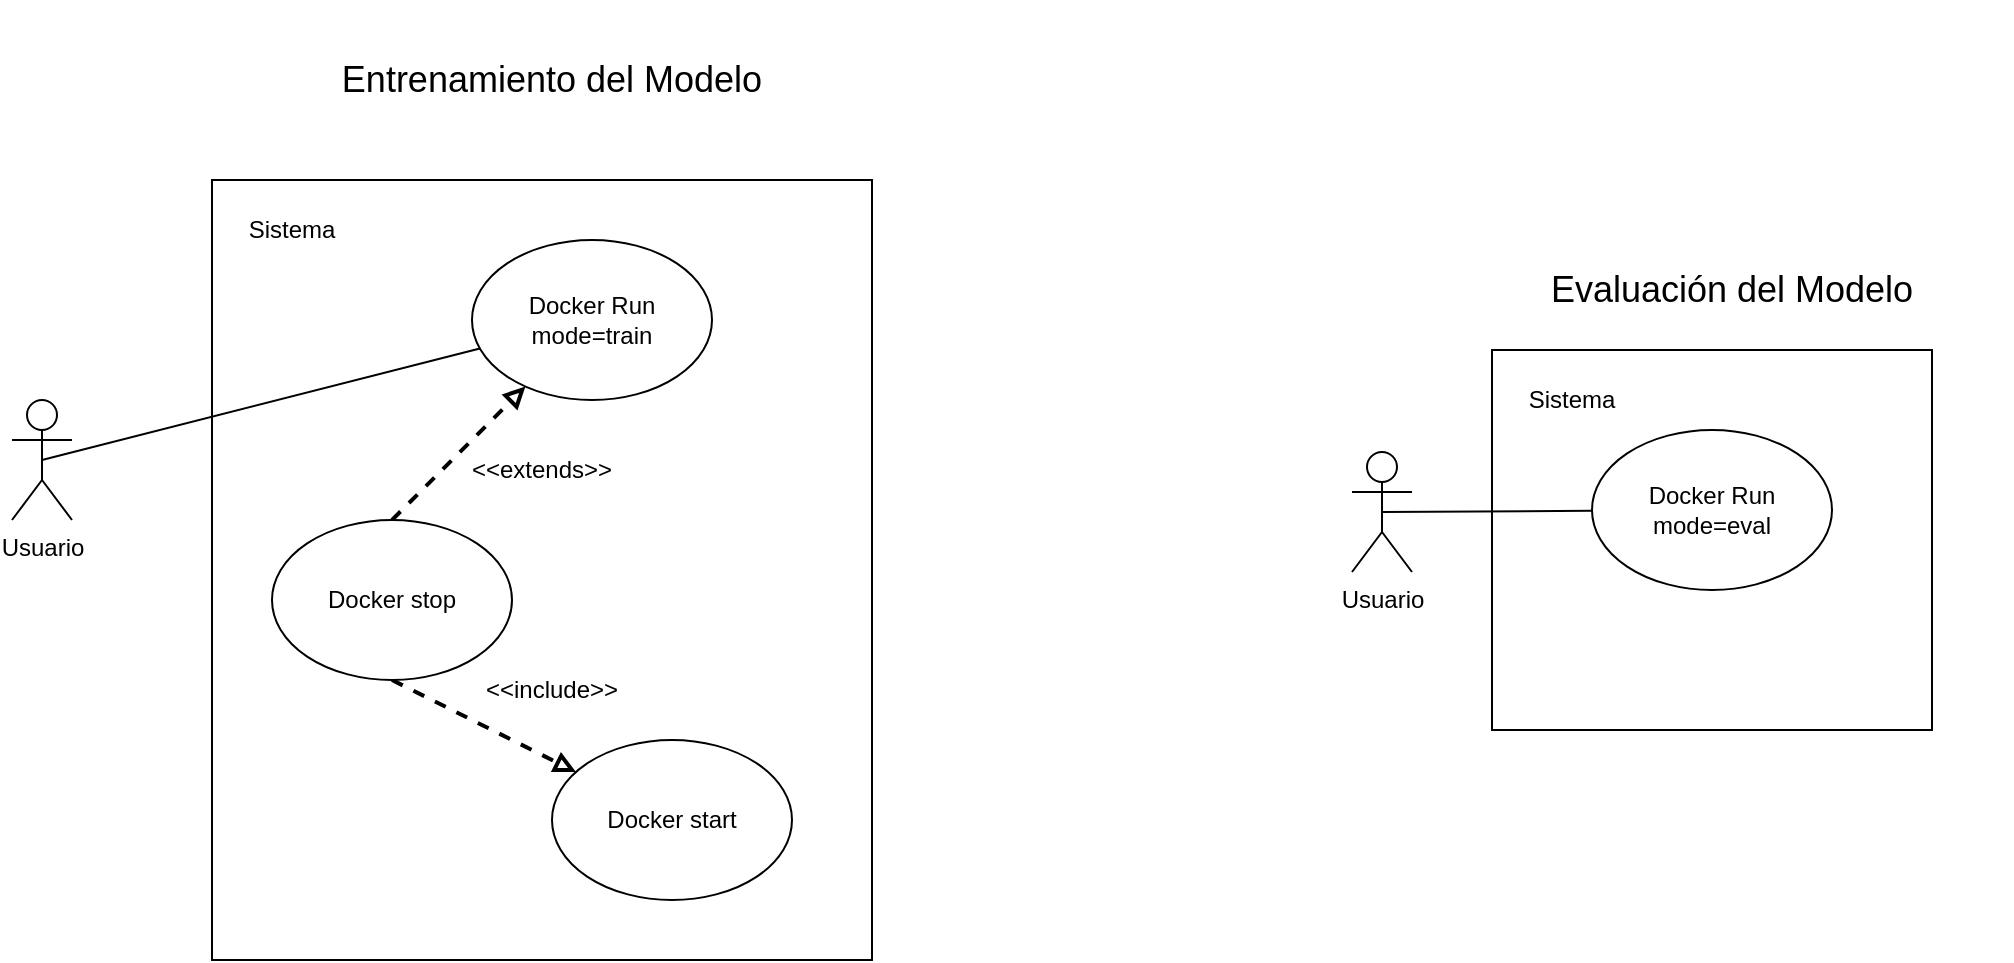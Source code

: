 <mxfile version="27.1.6">
  <diagram name="Página-1" id="qzINCbVRYpWrzS9apjGb">
    <mxGraphModel grid="1" page="1" gridSize="1" guides="1" tooltips="1" connect="1" arrows="1" fold="1" pageScale="1" pageWidth="2339" pageHeight="3300" background="#ffffff" math="0" shadow="0">
      <root>
        <mxCell id="0" />
        <mxCell id="1" parent="0" />
        <mxCell id="0Md8G2TJmSjx7K0ggYOx-1" value="" style="rounded=0;whiteSpace=wrap;html=1;" vertex="1" parent="1">
          <mxGeometry x="560" y="150" width="330" height="390" as="geometry" />
        </mxCell>
        <mxCell id="0Md8G2TJmSjx7K0ggYOx-2" value="Sistema" style="text;html=1;align=center;verticalAlign=middle;whiteSpace=wrap;rounded=0;" vertex="1" parent="1">
          <mxGeometry x="570" y="160" width="60" height="30" as="geometry" />
        </mxCell>
        <mxCell id="0Md8G2TJmSjx7K0ggYOx-3" value="&lt;font style=&quot;font-size: 18px;&quot;&gt;Entrenamiento del Modelo&lt;/font&gt;" style="text;html=1;align=center;verticalAlign=middle;whiteSpace=wrap;rounded=0;" vertex="1" parent="1">
          <mxGeometry x="590" y="60" width="280" height="80" as="geometry" />
        </mxCell>
        <mxCell id="0Md8G2TJmSjx7K0ggYOx-6" style="rounded=0;orthogonalLoop=1;jettySize=auto;html=1;exitX=0.5;exitY=0.5;exitDx=0;exitDy=0;exitPerimeter=0;endArrow=none;endFill=0;startFill=0;" edge="1" parent="1" source="0Md8G2TJmSjx7K0ggYOx-4" target="0Md8G2TJmSjx7K0ggYOx-5">
          <mxGeometry relative="1" as="geometry" />
        </mxCell>
        <mxCell id="0Md8G2TJmSjx7K0ggYOx-4" value="Usuario" style="shape=umlActor;verticalLabelPosition=bottom;verticalAlign=top;html=1;outlineConnect=0;" vertex="1" parent="1">
          <mxGeometry x="460" y="260" width="30" height="60" as="geometry" />
        </mxCell>
        <mxCell id="0Md8G2TJmSjx7K0ggYOx-5" value="Docker Run&lt;div&gt;mode=train&lt;/div&gt;" style="ellipse;whiteSpace=wrap;html=1;" vertex="1" parent="1">
          <mxGeometry x="690" y="180" width="120" height="80" as="geometry" />
        </mxCell>
        <mxCell id="0Md8G2TJmSjx7K0ggYOx-10" style="rounded=0;orthogonalLoop=1;jettySize=auto;html=1;exitX=0.5;exitY=1;exitDx=0;exitDy=0;endArrow=block;endFill=0;strokeWidth=2;dashed=1;" edge="1" parent="1" source="0Md8G2TJmSjx7K0ggYOx-7" target="0Md8G2TJmSjx7K0ggYOx-9">
          <mxGeometry relative="1" as="geometry" />
        </mxCell>
        <mxCell id="0Md8G2TJmSjx7K0ggYOx-11" style="rounded=0;orthogonalLoop=1;jettySize=auto;html=1;exitX=0.5;exitY=0;exitDx=0;exitDy=0;endArrow=block;endFill=0;strokeWidth=2;dashed=1;" edge="1" parent="1" source="0Md8G2TJmSjx7K0ggYOx-7" target="0Md8G2TJmSjx7K0ggYOx-5">
          <mxGeometry relative="1" as="geometry" />
        </mxCell>
        <mxCell id="0Md8G2TJmSjx7K0ggYOx-7" value="Docker stop" style="ellipse;whiteSpace=wrap;html=1;" vertex="1" parent="1">
          <mxGeometry x="590" y="320" width="120" height="80" as="geometry" />
        </mxCell>
        <mxCell id="0Md8G2TJmSjx7K0ggYOx-9" value="Docker start" style="ellipse;whiteSpace=wrap;html=1;" vertex="1" parent="1">
          <mxGeometry x="730" y="430" width="120" height="80" as="geometry" />
        </mxCell>
        <mxCell id="0Md8G2TJmSjx7K0ggYOx-12" value="&amp;lt;&amp;lt;extends&amp;gt;&amp;gt;" style="text;html=1;align=center;verticalAlign=middle;whiteSpace=wrap;rounded=0;" vertex="1" parent="1">
          <mxGeometry x="695" y="280" width="60" height="30" as="geometry" />
        </mxCell>
        <mxCell id="0Md8G2TJmSjx7K0ggYOx-13" value="&amp;lt;&amp;lt;include&amp;gt;&amp;gt;" style="text;html=1;align=center;verticalAlign=middle;whiteSpace=wrap;rounded=0;" vertex="1" parent="1">
          <mxGeometry x="700" y="390" width="60" height="30" as="geometry" />
        </mxCell>
        <mxCell id="0Md8G2TJmSjx7K0ggYOx-15" value="" style="rounded=0;whiteSpace=wrap;html=1;" vertex="1" parent="1">
          <mxGeometry x="1200" y="235" width="220" height="190" as="geometry" />
        </mxCell>
        <mxCell id="0Md8G2TJmSjx7K0ggYOx-16" value="Sistema" style="text;html=1;align=center;verticalAlign=middle;whiteSpace=wrap;rounded=0;" vertex="1" parent="1">
          <mxGeometry x="1210" y="245" width="60" height="30" as="geometry" />
        </mxCell>
        <mxCell id="0Md8G2TJmSjx7K0ggYOx-17" value="&lt;font style=&quot;font-size: 18px;&quot;&gt;Evaluación del Modelo&lt;/font&gt;" style="text;html=1;align=center;verticalAlign=middle;whiteSpace=wrap;rounded=0;" vertex="1" parent="1">
          <mxGeometry x="1180" y="165" width="280" height="80" as="geometry" />
        </mxCell>
        <mxCell id="0Md8G2TJmSjx7K0ggYOx-18" style="rounded=0;orthogonalLoop=1;jettySize=auto;html=1;exitX=0.5;exitY=0.5;exitDx=0;exitDy=0;exitPerimeter=0;endArrow=none;endFill=0;startFill=0;" edge="1" parent="1" source="0Md8G2TJmSjx7K0ggYOx-19" target="0Md8G2TJmSjx7K0ggYOx-20">
          <mxGeometry relative="1" as="geometry" />
        </mxCell>
        <mxCell id="0Md8G2TJmSjx7K0ggYOx-19" value="Usuario" style="shape=umlActor;verticalLabelPosition=bottom;verticalAlign=top;html=1;outlineConnect=0;" vertex="1" parent="1">
          <mxGeometry x="1130" y="286" width="30" height="60" as="geometry" />
        </mxCell>
        <mxCell id="0Md8G2TJmSjx7K0ggYOx-20" value="Docker Run&lt;div&gt;mode=eval&lt;/div&gt;" style="ellipse;whiteSpace=wrap;html=1;" vertex="1" parent="1">
          <mxGeometry x="1250" y="275" width="120" height="80" as="geometry" />
        </mxCell>
      </root>
    </mxGraphModel>
  </diagram>
</mxfile>
